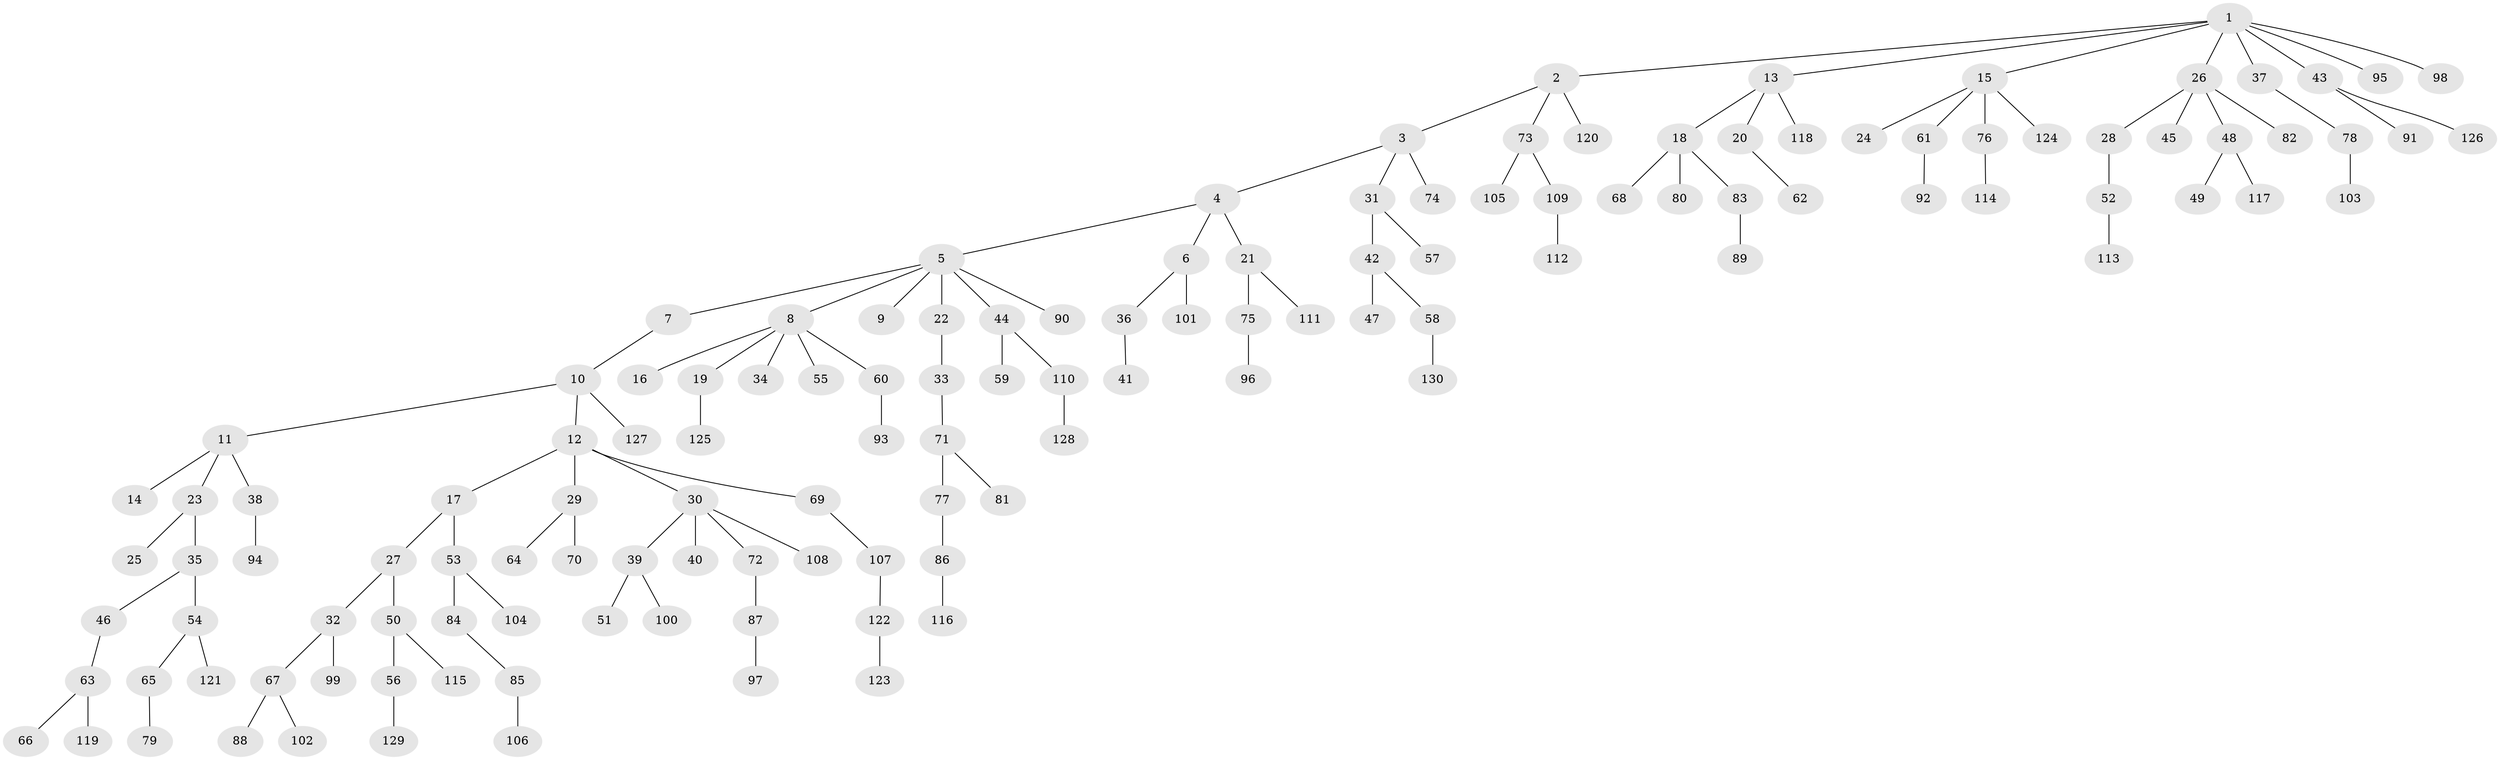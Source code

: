 // coarse degree distribution, {7: 0.011363636363636364, 3: 0.056818181818181816, 5: 0.03409090909090909, 8: 0.011363636363636364, 2: 0.18181818181818182, 6: 0.045454545454545456, 1: 0.6022727272727273, 4: 0.056818181818181816}
// Generated by graph-tools (version 1.1) at 2025/52/02/27/25 19:52:10]
// undirected, 130 vertices, 129 edges
graph export_dot {
graph [start="1"]
  node [color=gray90,style=filled];
  1;
  2;
  3;
  4;
  5;
  6;
  7;
  8;
  9;
  10;
  11;
  12;
  13;
  14;
  15;
  16;
  17;
  18;
  19;
  20;
  21;
  22;
  23;
  24;
  25;
  26;
  27;
  28;
  29;
  30;
  31;
  32;
  33;
  34;
  35;
  36;
  37;
  38;
  39;
  40;
  41;
  42;
  43;
  44;
  45;
  46;
  47;
  48;
  49;
  50;
  51;
  52;
  53;
  54;
  55;
  56;
  57;
  58;
  59;
  60;
  61;
  62;
  63;
  64;
  65;
  66;
  67;
  68;
  69;
  70;
  71;
  72;
  73;
  74;
  75;
  76;
  77;
  78;
  79;
  80;
  81;
  82;
  83;
  84;
  85;
  86;
  87;
  88;
  89;
  90;
  91;
  92;
  93;
  94;
  95;
  96;
  97;
  98;
  99;
  100;
  101;
  102;
  103;
  104;
  105;
  106;
  107;
  108;
  109;
  110;
  111;
  112;
  113;
  114;
  115;
  116;
  117;
  118;
  119;
  120;
  121;
  122;
  123;
  124;
  125;
  126;
  127;
  128;
  129;
  130;
  1 -- 2;
  1 -- 13;
  1 -- 15;
  1 -- 26;
  1 -- 37;
  1 -- 43;
  1 -- 95;
  1 -- 98;
  2 -- 3;
  2 -- 73;
  2 -- 120;
  3 -- 4;
  3 -- 31;
  3 -- 74;
  4 -- 5;
  4 -- 6;
  4 -- 21;
  5 -- 7;
  5 -- 8;
  5 -- 9;
  5 -- 22;
  5 -- 44;
  5 -- 90;
  6 -- 36;
  6 -- 101;
  7 -- 10;
  8 -- 16;
  8 -- 19;
  8 -- 34;
  8 -- 55;
  8 -- 60;
  10 -- 11;
  10 -- 12;
  10 -- 127;
  11 -- 14;
  11 -- 23;
  11 -- 38;
  12 -- 17;
  12 -- 29;
  12 -- 30;
  12 -- 69;
  13 -- 18;
  13 -- 20;
  13 -- 118;
  15 -- 24;
  15 -- 61;
  15 -- 76;
  15 -- 124;
  17 -- 27;
  17 -- 53;
  18 -- 68;
  18 -- 80;
  18 -- 83;
  19 -- 125;
  20 -- 62;
  21 -- 75;
  21 -- 111;
  22 -- 33;
  23 -- 25;
  23 -- 35;
  26 -- 28;
  26 -- 45;
  26 -- 48;
  26 -- 82;
  27 -- 32;
  27 -- 50;
  28 -- 52;
  29 -- 64;
  29 -- 70;
  30 -- 39;
  30 -- 40;
  30 -- 72;
  30 -- 108;
  31 -- 42;
  31 -- 57;
  32 -- 67;
  32 -- 99;
  33 -- 71;
  35 -- 46;
  35 -- 54;
  36 -- 41;
  37 -- 78;
  38 -- 94;
  39 -- 51;
  39 -- 100;
  42 -- 47;
  42 -- 58;
  43 -- 91;
  43 -- 126;
  44 -- 59;
  44 -- 110;
  46 -- 63;
  48 -- 49;
  48 -- 117;
  50 -- 56;
  50 -- 115;
  52 -- 113;
  53 -- 84;
  53 -- 104;
  54 -- 65;
  54 -- 121;
  56 -- 129;
  58 -- 130;
  60 -- 93;
  61 -- 92;
  63 -- 66;
  63 -- 119;
  65 -- 79;
  67 -- 88;
  67 -- 102;
  69 -- 107;
  71 -- 77;
  71 -- 81;
  72 -- 87;
  73 -- 105;
  73 -- 109;
  75 -- 96;
  76 -- 114;
  77 -- 86;
  78 -- 103;
  83 -- 89;
  84 -- 85;
  85 -- 106;
  86 -- 116;
  87 -- 97;
  107 -- 122;
  109 -- 112;
  110 -- 128;
  122 -- 123;
}
